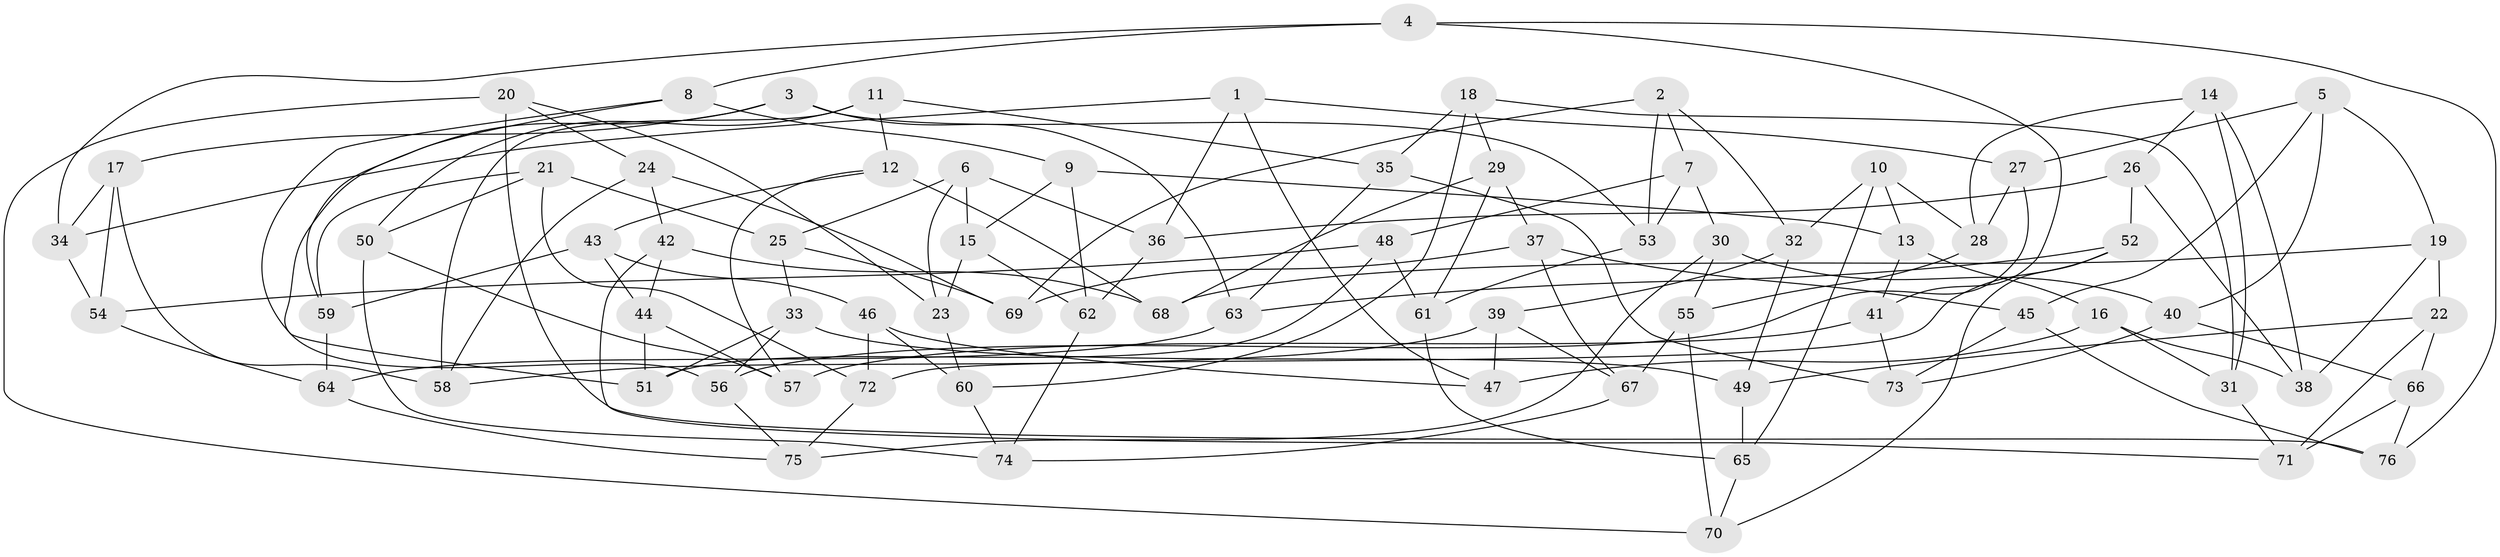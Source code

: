 // Generated by graph-tools (version 1.1) at 2025/38/03/09/25 02:38:04]
// undirected, 76 vertices, 152 edges
graph export_dot {
graph [start="1"]
  node [color=gray90,style=filled];
  1;
  2;
  3;
  4;
  5;
  6;
  7;
  8;
  9;
  10;
  11;
  12;
  13;
  14;
  15;
  16;
  17;
  18;
  19;
  20;
  21;
  22;
  23;
  24;
  25;
  26;
  27;
  28;
  29;
  30;
  31;
  32;
  33;
  34;
  35;
  36;
  37;
  38;
  39;
  40;
  41;
  42;
  43;
  44;
  45;
  46;
  47;
  48;
  49;
  50;
  51;
  52;
  53;
  54;
  55;
  56;
  57;
  58;
  59;
  60;
  61;
  62;
  63;
  64;
  65;
  66;
  67;
  68;
  69;
  70;
  71;
  72;
  73;
  74;
  75;
  76;
  1 -- 47;
  1 -- 34;
  1 -- 36;
  1 -- 27;
  2 -- 7;
  2 -- 69;
  2 -- 32;
  2 -- 53;
  3 -- 51;
  3 -- 53;
  3 -- 17;
  3 -- 63;
  4 -- 76;
  4 -- 34;
  4 -- 8;
  4 -- 41;
  5 -- 45;
  5 -- 27;
  5 -- 19;
  5 -- 40;
  6 -- 25;
  6 -- 15;
  6 -- 23;
  6 -- 36;
  7 -- 30;
  7 -- 53;
  7 -- 48;
  8 -- 9;
  8 -- 59;
  8 -- 56;
  9 -- 15;
  9 -- 62;
  9 -- 13;
  10 -- 32;
  10 -- 28;
  10 -- 65;
  10 -- 13;
  11 -- 35;
  11 -- 12;
  11 -- 58;
  11 -- 50;
  12 -- 57;
  12 -- 68;
  12 -- 43;
  13 -- 41;
  13 -- 16;
  14 -- 31;
  14 -- 28;
  14 -- 26;
  14 -- 38;
  15 -- 23;
  15 -- 62;
  16 -- 31;
  16 -- 47;
  16 -- 38;
  17 -- 34;
  17 -- 58;
  17 -- 54;
  18 -- 29;
  18 -- 60;
  18 -- 35;
  18 -- 31;
  19 -- 38;
  19 -- 68;
  19 -- 22;
  20 -- 24;
  20 -- 23;
  20 -- 76;
  20 -- 70;
  21 -- 72;
  21 -- 25;
  21 -- 59;
  21 -- 50;
  22 -- 49;
  22 -- 66;
  22 -- 71;
  23 -- 60;
  24 -- 69;
  24 -- 42;
  24 -- 58;
  25 -- 33;
  25 -- 69;
  26 -- 36;
  26 -- 52;
  26 -- 38;
  27 -- 56;
  27 -- 28;
  28 -- 55;
  29 -- 37;
  29 -- 68;
  29 -- 61;
  30 -- 75;
  30 -- 40;
  30 -- 55;
  31 -- 71;
  32 -- 39;
  32 -- 49;
  33 -- 51;
  33 -- 56;
  33 -- 49;
  34 -- 54;
  35 -- 73;
  35 -- 63;
  36 -- 62;
  37 -- 45;
  37 -- 67;
  37 -- 69;
  39 -- 47;
  39 -- 67;
  39 -- 58;
  40 -- 66;
  40 -- 73;
  41 -- 57;
  41 -- 73;
  42 -- 44;
  42 -- 68;
  42 -- 71;
  43 -- 44;
  43 -- 59;
  43 -- 46;
  44 -- 51;
  44 -- 57;
  45 -- 73;
  45 -- 76;
  46 -- 47;
  46 -- 60;
  46 -- 72;
  48 -- 61;
  48 -- 51;
  48 -- 54;
  49 -- 65;
  50 -- 57;
  50 -- 74;
  52 -- 63;
  52 -- 70;
  52 -- 72;
  53 -- 61;
  54 -- 64;
  55 -- 67;
  55 -- 70;
  56 -- 75;
  59 -- 64;
  60 -- 74;
  61 -- 65;
  62 -- 74;
  63 -- 64;
  64 -- 75;
  65 -- 70;
  66 -- 71;
  66 -- 76;
  67 -- 74;
  72 -- 75;
}
